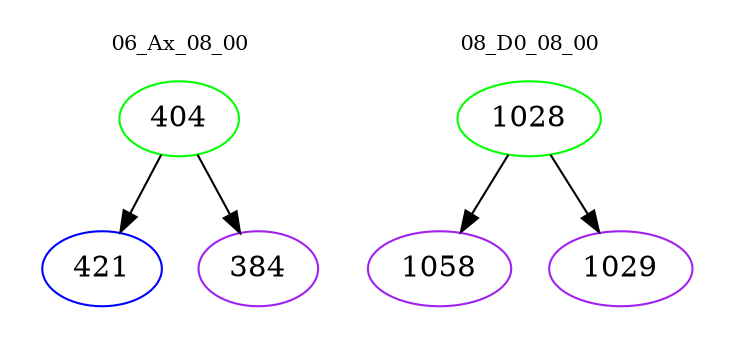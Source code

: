 digraph{
subgraph cluster_0 {
color = white
label = "06_Ax_08_00";
fontsize=10;
T0_404 [label="404", color="green"]
T0_404 -> T0_421 [color="black"]
T0_421 [label="421", color="blue"]
T0_404 -> T0_384 [color="black"]
T0_384 [label="384", color="purple"]
}
subgraph cluster_1 {
color = white
label = "08_D0_08_00";
fontsize=10;
T1_1028 [label="1028", color="green"]
T1_1028 -> T1_1058 [color="black"]
T1_1058 [label="1058", color="purple"]
T1_1028 -> T1_1029 [color="black"]
T1_1029 [label="1029", color="purple"]
}
}
